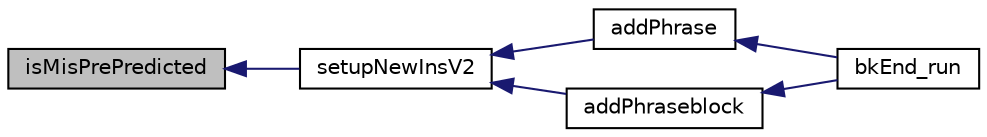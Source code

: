 digraph G
{
  edge [fontname="Helvetica",fontsize="10",labelfontname="Helvetica",labelfontsize="10"];
  node [fontname="Helvetica",fontsize="10",shape=record];
  rankdir=LR;
  Node1 [label="isMisPrePredicted",height=0.2,width=0.4,color="black", fillcolor="grey75", style="filled" fontcolor="black"];
  Node1 -> Node2 [dir=back,color="midnightblue",fontsize="10",style="solid",fontname="Helvetica"];
  Node2 [label="setupNewInsV2",height=0.2,width=0.4,color="black", fillcolor="white", style="filled",URL="$bkEnd_8cpp.html#ab5a65ee867edd1ec1db1265dd7ca57d2"];
  Node2 -> Node3 [dir=back,color="midnightblue",fontsize="10",style="solid",fontname="Helvetica"];
  Node3 [label="addPhrase",height=0.2,width=0.4,color="black", fillcolor="white", style="filled",URL="$bkEnd_8cpp.html#a73b0a124e04ab7ad583a8ad063d501c5"];
  Node3 -> Node4 [dir=back,color="midnightblue",fontsize="10",style="solid",fontname="Helvetica"];
  Node4 [label="bkEnd_run",height=0.2,width=0.4,color="black", fillcolor="white", style="filled",URL="$bkEnd_8h.html#a0de885ce07273f37e162ecb0e63ec95d"];
  Node2 -> Node5 [dir=back,color="midnightblue",fontsize="10",style="solid",fontname="Helvetica"];
  Node5 [label="addPhraseblock",height=0.2,width=0.4,color="black", fillcolor="white", style="filled",URL="$bkEnd_8cpp.html#ae7c9964c26331fddb647175a6d70a00a"];
  Node5 -> Node4 [dir=back,color="midnightblue",fontsize="10",style="solid",fontname="Helvetica"];
}
